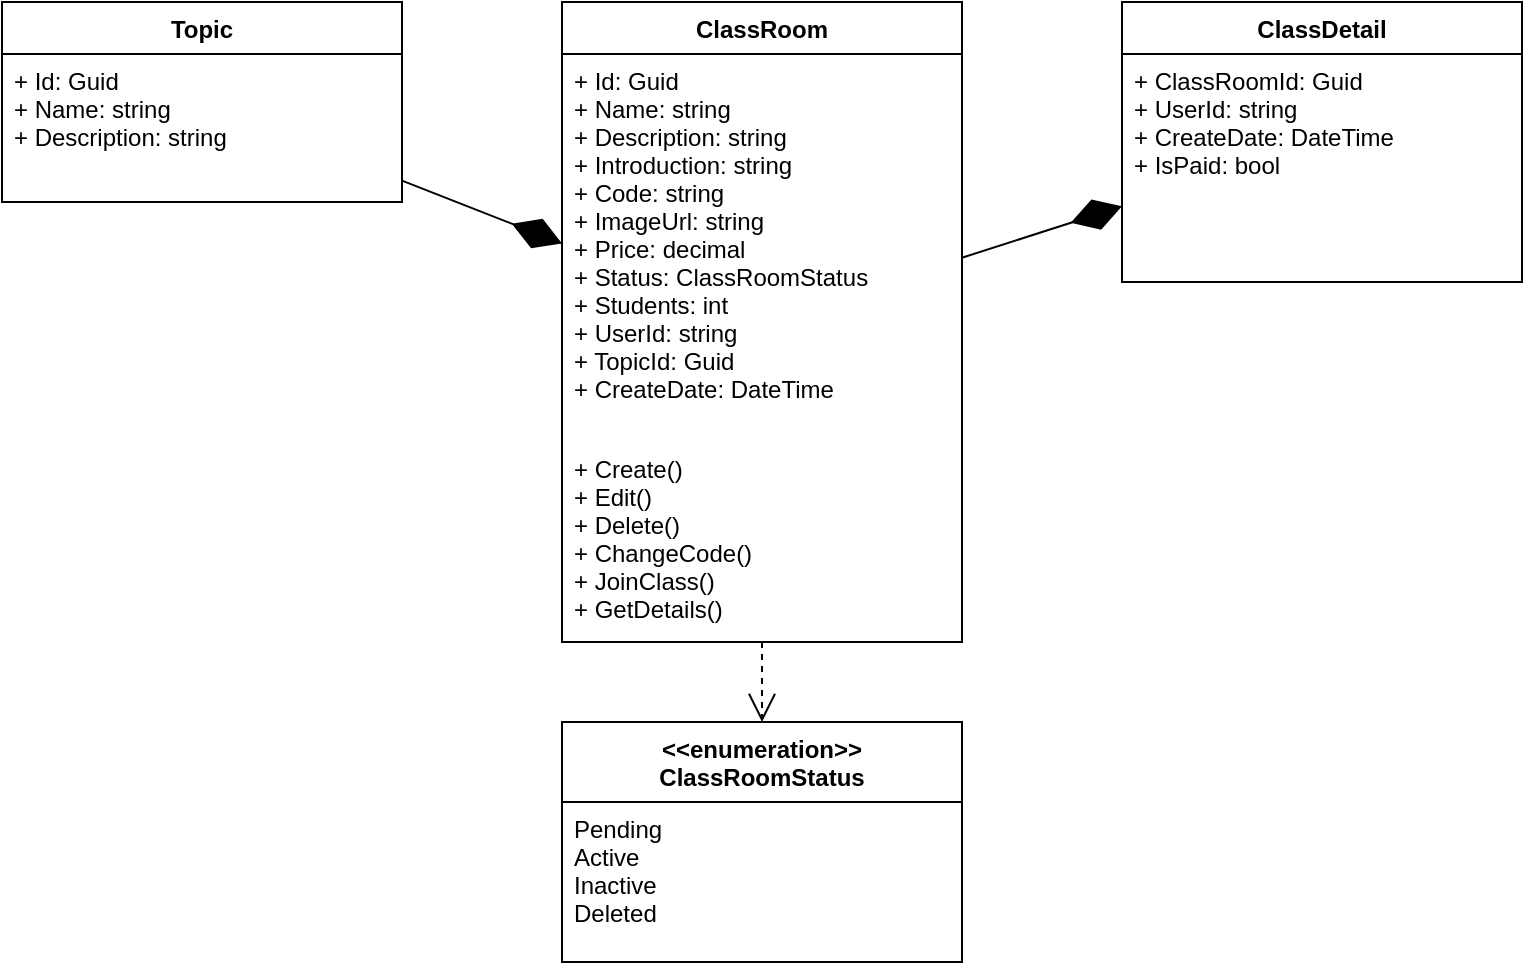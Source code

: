 <mxfile version="22.1.21">
  <diagram id="class-diagram" name="Class Diagram">
    <mxGraphModel dx="1200" dy="800" grid="1" gridSize="10" guides="1" tooltips="1" connect="1" arrows="1" fold="1" page="1" pageScale="1" pageWidth="850" pageHeight="1100">
      <root>
        <mxCell id="0"/>
        <mxCell id="1" parent="0"/>
        
        <!-- ClassRoom Class -->
        <mxCell id="classroom" value="ClassRoom" style="swimlane;fontStyle=1;align=center;verticalAlign=top;childLayout=stackLayout;horizontal=1;startSize=26;horizontalStack=0;resizeParent=1;resizeParentMax=0;resizeLast=0;collapsible=1;marginBottom=0;" vertex="1" parent="1">
          <mxGeometry x="320" y="40" width="200" height="320" as="geometry"/>
        </mxCell>
        
        <mxCell id="classroom_attrs" value="+ Id: Guid&#xa;+ Name: string&#xa;+ Description: string&#xa;+ Introduction: string&#xa;+ Code: string&#xa;+ ImageUrl: string&#xa;+ Price: decimal&#xa;+ Status: ClassRoomStatus&#xa;+ Students: int&#xa;+ UserId: string&#xa;+ TopicId: Guid&#xa;+ CreateDate: DateTime" style="text;strokeColor=none;fillColor=none;align=left;verticalAlign=top;spacingLeft=4;spacingRight=4;overflow=hidden;rotatable=0;points=[[0,0.5],[1,0.5]];portConstraint=eastwest;" vertex="1" parent="classroom">
          <mxGeometry y="26" width="200" height="194" as="geometry"/>
        </mxCell>
        
        <mxCell id="classroom_methods" value="+ Create()&#xa;+ Edit()&#xa;+ Delete()&#xa;+ ChangeCode()&#xa;+ JoinClass()&#xa;+ GetDetails()" style="text;strokeColor=none;fillColor=none;align=left;verticalAlign=top;spacingLeft=4;spacingRight=4;overflow=hidden;rotatable=0;points=[[0,0.5],[1,0.5]];portConstraint=eastwest;" vertex="1" parent="classroom">
          <mxGeometry y="220" width="200" height="100" as="geometry"/>
        </mxCell>

        <!-- Topic Class -->
        <mxCell id="topic" value="Topic" style="swimlane;fontStyle=1;align=center;verticalAlign=top;childLayout=stackLayout;horizontal=1;startSize=26;horizontalStack=0;resizeParent=1;resizeParentMax=0;resizeLast=0;collapsible=1;marginBottom=0;" vertex="1" parent="1">
          <mxGeometry x="40" y="40" width="200" height="100" as="geometry"/>
        </mxCell>
        
        <mxCell id="topic_attrs" value="+ Id: Guid&#xa;+ Name: string&#xa;+ Description: string" style="text;strokeColor=none;fillColor=none;align=left;verticalAlign=top;spacingLeft=4;spacingRight=4;overflow=hidden;rotatable=0;points=[[0,0.5],[1,0.5]];portConstraint=eastwest;" vertex="1" parent="topic">
          <mxGeometry y="26" width="200" height="74" as="geometry"/>
        </mxCell>

        <!-- ClassDetail Class -->
        <mxCell id="classdetail" value="ClassDetail" style="swimlane;fontStyle=1;align=center;verticalAlign=top;childLayout=stackLayout;horizontal=1;startSize=26;horizontalStack=0;resizeParent=1;resizeParentMax=0;resizeLast=0;collapsible=1;marginBottom=0;" vertex="1" parent="1">
          <mxGeometry x="600" y="40" width="200" height="140" as="geometry"/>
        </mxCell>
        
        <mxCell id="classdetail_attrs" value="+ ClassRoomId: Guid&#xa;+ UserId: string&#xa;+ CreateDate: DateTime&#xa;+ IsPaid: bool" style="text;strokeColor=none;fillColor=none;align=left;verticalAlign=top;spacingLeft=4;spacingRight=4;overflow=hidden;rotatable=0;points=[[0,0.5],[1,0.5]];portConstraint=eastwest;" vertex="1" parent="classdetail">
          <mxGeometry y="26" width="200" height="114" as="geometry"/>
        </mxCell>

        <!-- Relationships -->
        <mxCell id="topic_classroom" value="" style="endArrow=diamondThin;endFill=1;endSize=24;html=1;" edge="1" parent="1" source="topic" target="classroom">
          <mxGeometry width="160" relative="1" as="geometry">
            <mxPoint x="240" y="89" as="sourcePoint"/>
            <mxPoint x="320" y="89" as="targetPoint"/>
          </mxGeometry>
        </mxCell>

        <mxCell id="classroom_classdetail" value="" style="endArrow=diamondThin;endFill=1;endSize=24;html=1;" edge="1" parent="1" source="classroom" target="classdetail">
          <mxGeometry width="160" relative="1" as="geometry">
            <mxPoint x="520" y="89" as="sourcePoint"/>
            <mxPoint x="600" y="89" as="targetPoint"/>
          </mxGeometry>
        </mxCell>

        <!-- ClassRoomStatus Enum -->
        <mxCell id="status_enum" value="&lt;&lt;enumeration&gt;&gt;&#xa;ClassRoomStatus" style="swimlane;fontStyle=1;align=center;verticalAlign=top;childLayout=stackLayout;horizontal=1;startSize=40;horizontalStack=0;resizeParent=1;resizeParentMax=0;resizeLast=0;collapsible=1;marginBottom=0;" vertex="1" parent="1">
          <mxGeometry x="320" y="400" width="200" height="120" as="geometry"/>
        </mxCell>
        
        <mxCell id="status_values" value="Pending&#xa;Active&#xa;Inactive&#xa;Deleted" style="text;strokeColor=none;fillColor=none;align=left;verticalAlign=top;spacingLeft=4;spacingRight=4;overflow=hidden;rotatable=0;points=[[0,0.5],[1,0.5]];portConstraint=eastwest;" vertex="1" parent="status_enum">
          <mxGeometry y="40" width="200" height="80" as="geometry"/>
        </mxCell>

        <!-- Status Relationship -->
        <mxCell id="classroom_status" value="" style="endArrow=open;endFill=1;endSize=12;html=1;dashed=1;" edge="1" parent="1" source="classroom" target="status_enum">
          <mxGeometry width="160" relative="1" as="geometry">
            <mxPoint x="420" y="360" as="sourcePoint"/>
            <mxPoint x="420" y="400" as="targetPoint"/>
          </mxGeometry>
        </mxCell>

      </root>
    </mxGraphModel>
  </diagram>
</mxfile>


